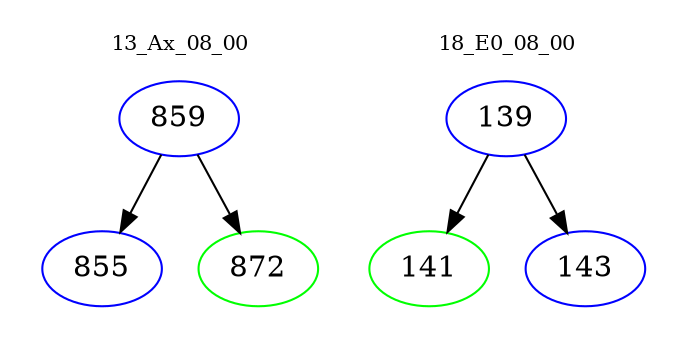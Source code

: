 digraph{
subgraph cluster_0 {
color = white
label = "13_Ax_08_00";
fontsize=10;
T0_859 [label="859", color="blue"]
T0_859 -> T0_855 [color="black"]
T0_855 [label="855", color="blue"]
T0_859 -> T0_872 [color="black"]
T0_872 [label="872", color="green"]
}
subgraph cluster_1 {
color = white
label = "18_E0_08_00";
fontsize=10;
T1_139 [label="139", color="blue"]
T1_139 -> T1_141 [color="black"]
T1_141 [label="141", color="green"]
T1_139 -> T1_143 [color="black"]
T1_143 [label="143", color="blue"]
}
}
